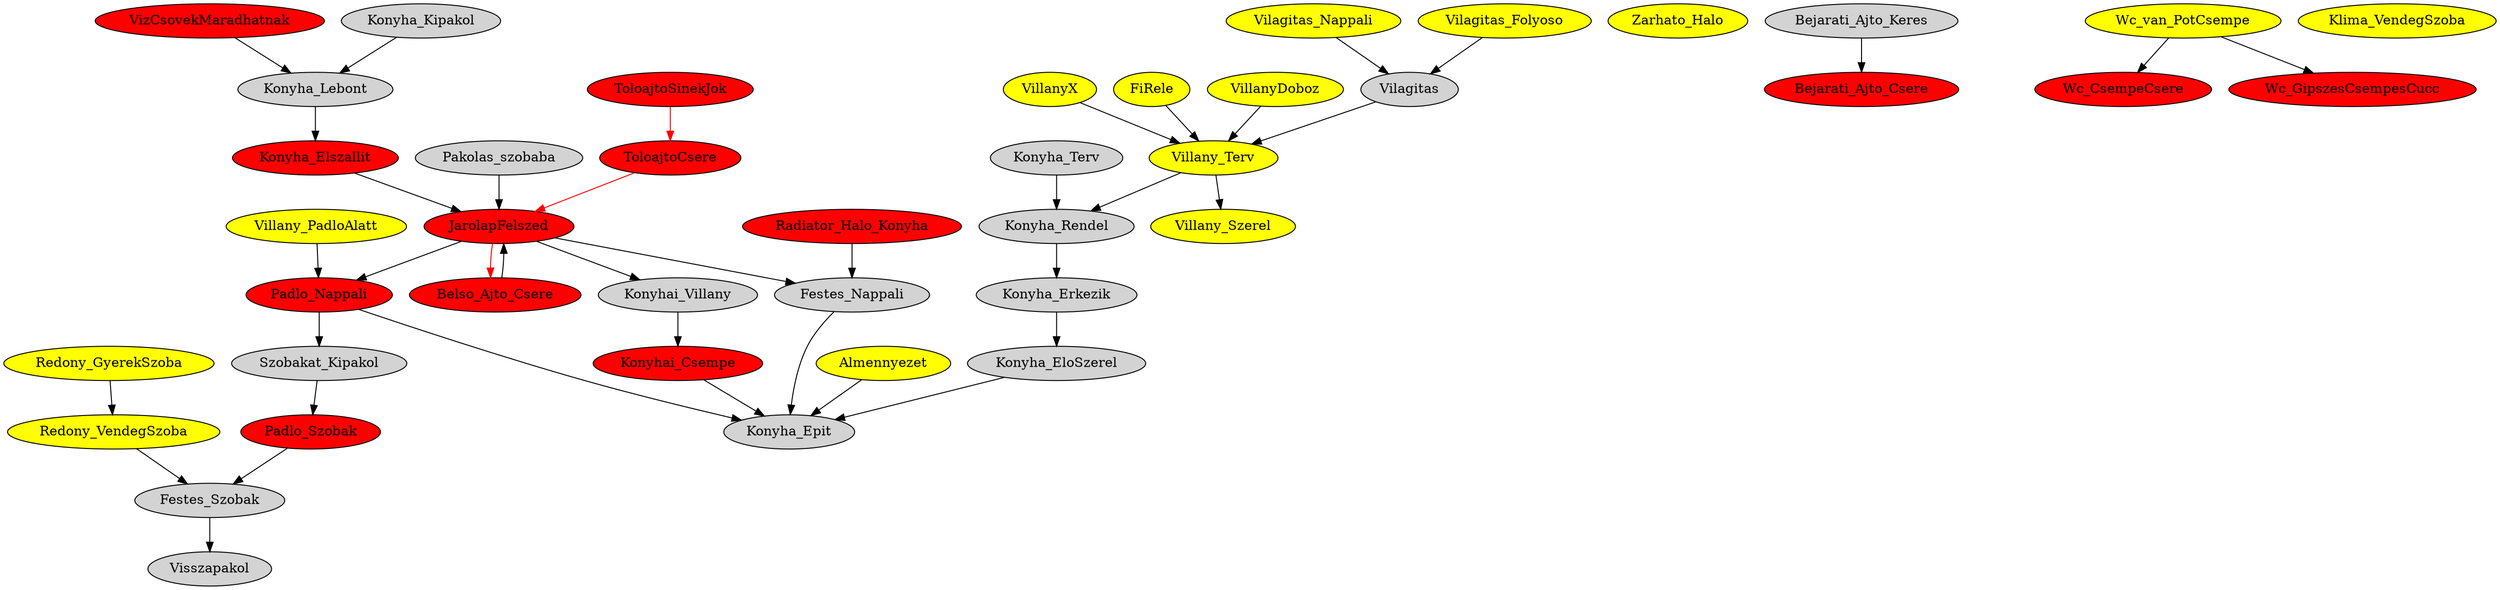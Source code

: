 digraph G {

    node [style=filled];
    Villany_Terv -> Konyha_Rendel -> Konyha_Erkezik -> Konyha_EloSzerel -> Konyha_Epit;
    Konyha_Terv ->  Konyha_Rendel;

    Zarhato_Halo[fillcolor=yellow];

    Bejarati_Ajto_Keres -> Bejarati_Ajto_Csere;
    Bejarati_Ajto_Csere[fillcolor=red];
    JarolapFelszed[fillcolor=red];
    Belso_Ajto_Csere[fillcolor=red];
    Villany_Terv[fillcolor=yellow];
    VizCsovekMaradhatnak[fillcolor=red];
    Konyha_Elszallit[fillcolor=red];
    VizCsovekMaradhatnak->Konyha_Lebont;
    Konyha_Kipakol->Konyha_Lebont->Konyha_Elszallit->JarolapFelszed;
    Pakolas_szobaba-> JarolapFelszed;
    JarolapFelszed -> Belso_Ajto_Csere [color=red];
    ToloajtoSinekJok[fillcolor=red];
    ToloajtoSinekJok -> ToloajtoCsere->JarolapFelszed[color=red];
    Belso_Ajto_Csere -> JarolapFelszed -> Festes_Nappali;
    JarolapFelszed -> Konyhai_Villany -> Konyhai_Csempe;
    Radiator_Halo_Konyha -> Festes_Nappali -> Konyha_Epit;

    Radiator_Halo_Konyha[fillcolor=red];
    Konyhai_Csempe[fillcolor=red];
    ToloajtoCsere[fillcolor=red];

    Wc_van_PotCsempe[fillcolor=yellow];
    Wc_CsempeCsere[fillcolor=red];
    Wc_GipszesCsempesCucc[fillcolor=red];
    Wc_van_PotCsempe -> Wc_CsempeCsere;
    Wc_van_PotCsempe -> Wc_GipszesCsempesCucc;

    Almennyezet[fillcolor=yellow];
    Almennyezet -> Konyha_Epit;

    Padlo_Nappali[fillcolor=red];
    Padlo_Szobak[fillcolor=red];
    Konyhai_Csempe -> Konyha_Epit;
    Villany_PadloAlatt[fillcolor=yellow];
    Villany_PadloAlatt ->Padlo_Nappali;
    JarolapFelszed -> Padlo_Nappali -> Konyha_Epit;
    Padlo_Nappali->Szobakat_Kipakol -> Padlo_Szobak -> Festes_Szobak -> Visszapakol;

    Klima_VendegSzoba[fillcolor=yellow];
    Redony_GyerekSzoba[fillcolor=yellow];
    Redony_VendegSzoba[fillcolor=yellow];
    Redony_GyerekSzoba->Redony_VendegSzoba;

    Redony_VendegSzoba -> Festes_Szobak;
    VillanyX[fillcolor=yellow];
    Vilagitas_Nappali[fillcolor=yellow];
    Vilagitas_Folyoso[fillcolor=yellow];
    FiRele[fillcolor=yellow];
    VillanyDoboz[fillcolor=yellow];
    {Vilagitas_Folyoso,Vilagitas_Nappali} -> Vilagitas;
    {Vilagitas,VillanyX,FiRele,VillanyDoboz} -> Villany_Terv;
    Villany_Szerel[fillcolor=yellow];
    Villany_Terv -> Villany_Szerel;

/*
  subgraph cluster_0 {
    style=filled;
    color=lightgrey;
    node [style=filled,color=white];data:image/svg+xml;charset=utf-8,%3C%3Fxml%20version%3D%221.0%22%20encoding%3D%22UTF-8%22%20standalone%3D%22no%22%3F%3E%0A%3C!DOCTYPE%20svg%20PUBLIC%20%22-%2F%2FW3C%2F%2FDTD%20SVG%201.1%2F%2FEN%22%20%22http%3A%2F%2Fwww.w3.org%2FGraphics%2FSVG%2F1.1%2FDTD%2Fsvg11.dtd%22%3E%0A%3C!--%20Generated%20by%20graphviz%20version%202.40.1%20(20161225.0304)%0A%20--%3E%0A%3C!--%20Title%3A%20G%20Pages%3A%201%20--%3E%0A%3Csvg%20width%3D%22908pt%22%20height%3D%22332pt%22%20viewBox%3D%220.00%200.00%20907.75%20332.00%22%20xmlns%3D%22http%3A%2F%2Fwww.w3.org%2F2000%2Fsvg%22%20xmlns%3Axlink%3D%22http%3A%2F%2Fwww.w3.org%2F1999%2Fxlink%22%3E%0A%3Cg%20id%3D%22graph0%22%20class%3D%22graph%22%20transform%3D%22scale(1%201)%20rotate(0)%20translate(4%20328)%22%3E%0A%3Ctitle%3EG%3C%2Ftitle%3E%0A%3Cpolygon%20fill%3D%22%23ffffff%22%20stroke%3D%22transparent%22%20points%3D%22-4%2C4%20-4%2C-328%20903.7501%2C-328%20903.7501%2C4%20-4%2C4%22%2F%3E%0A%3C!--%20Villany_Terv%20--%3E%0A%3Cg%20id%3D%22node1%22%20class%3D%22node%22%3E%0A%3Ctitle%3EVillany_Terv%3C%2Ftitle%3E%0A%3Cellipse%20fill%3D%22%23d3d3d3%22%20stroke%3D%22%23000000%22%20cx%3D%2263.0604%22%20cy%3D%22-306%22%20rx%3D%2263.1209%22%20ry%3D%2218%22%2F%3E%0A%3Ctext%20text-anchor%3D%22middle%22%20x%3D%2263.0604%22%20y%3D%22-301.8%22%20font-family%3D%22Times%2Cserif%22%20font-size%3D%2214.00%22%20fill%3D%22%23000000%22%3EVillany_Terv%3C%2Ftext%3E%0A%3C%2Fg%3E%0A%3C!--%20Konyha_Rendel%20--%3E%0A%3Cg%20id%3D%22node2%22%20class%3D%22node%22%3E%0A%3Ctitle%3EKonyha_Rendel%3C%2Ftitle%3E%0A%3Cellipse%20fill%3D%22%23d3d3d3%22%20stroke%3D%22%23000000%22%20cx%3D%22136.0604%22%20cy%3D%22-234%22%20rx%3D%2273.583%22%20ry%3D%2218%22%2F%3E%0A%3Ctext%20text-anchor%3D%22middle%22%20x%3D%22136.0604%22%20y%3D%22-229.8%22%20font-family%3D%22Times%2Cserif%22%20font-size%3D%2214.00%22%20fill%3D%22%23000000%22%3EKonyha_Rendel%3C%2Ftext%3E%0A%3C%2Fg%3E%0A%3C!--%20Villany_Terv%26%2345%3B%26gt%3BKonyha_Rendel%20--%3E%0A%3Cg%20id%3D%22edge1%22%20class%3D%22edge%22%3E%0A%3Ctitle%3EVillany_Terv-%26gt%3BKonyha_Rendel%3C%2Ftitle%3E%0A%3Cpath%20fill%3D%22none%22%20stroke%3D%22%23000000%22%20d%3D%22M80.7317%2C-288.5708C89.8105%2C-279.6164%20101.0295%2C-268.551%20110.9868%2C-258.7302%22%2F%3E%0A%3Cpolygon%20fill%3D%22%23000000%22%20stroke%3D%22%23000000%22%20points%3D%22113.6369%2C-261.0323%20118.2989%2C-251.5182%20108.7214%2C-256.0485%20113.6369%2C-261.0323%22%2F%3E%0A%3C%2Fg%3E%0A%3C!--%20Konyha_Erkezik%20--%3E%0A%3Cg%20id%3D%22node3%22%20class%3D%22node%22%3E%0A%3Ctitle%3EKonyha_Erkezik%3C%2Ftitle%3E%0A%3Cellipse%20fill%3D%22%23d3d3d3%22%20stroke%3D%22%23000000%22%20cx%3D%22136.0604%22%20cy%3D%22-162%22%20rx%3D%2276.4304%22%20ry%3D%2218%22%2F%3E%0A%3Ctext%20text-anchor%3D%22middle%22%20x%3D%22136.0604%22%20y%3D%22-157.8%22%20font-family%3D%22Times%2Cserif%22%20font-size%3D%2214.00%22%20fill%3D%22%23000000%22%3EKonyha_Erkezik%3C%2Ftext%3E%0A%3C%2Fg%3E%0A%3C!--%20Konyha_Rendel%26%2345%3B%26gt%3BKonyha_Erkezik%20--%3E%0A%3Cg%20id%3D%22edge2%22%20class%3D%22edge%22%3E%0A%3Ctitle%3EKonyha_Rendel-%26gt%3BKonyha_Erkezik%3C%2Ftitle%3E%0A%3Cpath%20fill%3D%22none%22%20stroke%3D%22%23000000%22%20d%3D%22M136.0604%2C-215.8314C136.0604%2C-208.131%20136.0604%2C-198.9743%20136.0604%2C-190.4166%22%2F%3E%0A%3Cpolygon%20fill%3D%22%23000000%22%20stroke%3D%22%23000000%22%20points%3D%22139.5605%2C-190.4132%20136.0604%2C-180.4133%20132.5605%2C-190.4133%20139.5605%2C-190.4132%22%2F%3E%0A%3C%2Fg%3E%0A%3C!--%20Konyha_EloSzerel%20--%3E%0A%3Cg%20id%3D%22node4%22%20class%3D%22node%22%3E%0A%3Ctitle%3EKonyha_EloSzerel%3C%2Ftitle%3E%0A%3Cellipse%20fill%3D%22%23d3d3d3%22%20stroke%3D%22%23000000%22%20cx%3D%22136.0604%22%20cy%3D%22-90%22%20rx%3D%2283.9508%22%20ry%3D%2218%22%2F%3E%0A%3Ctext%20text-anchor%3D%22middle%22%20x%3D%22136.0604%22%20y%3D%22-85.8%22%20font-family%3D%22Times%2Cserif%22%20font-size%3D%2214.00%22%20fill%3D%22%23000000%22%3EKonyha_EloSzerel%3C%2Ftext%3E%0A%3C%2Fg%3E%0A%3C!--%20Konyha_Erkezik%26%2345%3B%26gt%3BKonyha_EloSzerel%20--%3E%0A%3Cg%20id%3D%22edge3%22%20class%3D%22edge%22%3E%0A%3Ctitle%3EKonyha_Erkezik-%26gt%3BKonyha_EloSzerel%3C%2Ftitle%3E%0A%3Cpath%20fill%3D%22none%22%20stroke%3D%22%23000000%22%20d%3D%22M136.0604%2C-143.8314C136.0604%2C-136.131%20136.0604%2C-126.9743%20136.0604%2C-118.4166%22%2F%3E%0A%3Cpolygon%20fill%3D%22%23000000%22%20stroke%3D%22%23000000%22%20points%3D%22139.5605%2C-118.4132%20136.0604%2C-108.4133%20132.5605%2C-118.4133%20139.5605%2C-118.4132%22%2F%3E%0A%3C%2Fg%3E%0A%3C!--%20Konyha_Epit%20--%3E%0A%3Cg%20id%3D%22node5%22%20class%3D%22node%22%3E%0A%3Ctitle%3EKonyha_Epit%3C%2Ftitle%3E%0A%3Cellipse%20fill%3D%22%23d3d3d3%22%20stroke%3D%22%23000000%22%20cx%3D%22136.0604%22%20cy%3D%22-18%22%20rx%3D%2262.5643%22%20ry%3D%2218%22%2F%3E%0A%3Ctext%20text-anchor%3D%22middle%22%20x%3D%22136.0604%22%20y%3D%22-13.8%22%20font-family%3D%22Times%2Cserif%22%20font-size%3D%2214.00%22%20fill%3D%22%23000000%22%3EKonyha_Epit%3C%2Ftext%3E%0A%3C%2Fg%3E%0A%3C!--%20Konyha_EloSzerel%26%2345%3B%26gt%3BKonyha_Epit%20--%3E%0A%3Cg%20id%3D%22edge4%22%20class%3D%22edge%22%3E%0A%3Ctitle%3EKonyha_EloSzerel-%26gt%3BKonyha_Epit%3C%2Ftitle%3E%0A%3Cpath%20fill%3D%22none%22%20stroke%3D%22%23000000%22%20d%3D%22M136.0604%2C-71.8314C136.0604%2C-64.131%20136.0604%2C-54.9743%20136.0604%2C-46.4166%22%2F%3E%0A%3Cpolygon%20fill%3D%22%23000000%22%20stroke%3D%22%23000000%22%20points%3D%22139.5605%2C-46.4132%20136.0604%2C-36.4133%20132.5605%2C-46.4133%20139.5605%2C-46.4132%22%2F%3E%0A%3C%2Fg%3E%0A%3C!--%20Konyha_Terv%20--%3E%0A%3Cg%20id%3D%22node6%22%20class%3D%22node%22%3E%0A%3Ctitle%3EKonyha_Terv%3C%2Ftitle%3E%0A%3Cellipse%20fill%3D%22%23d3d3d3%22%20stroke%3D%22%23000000%22%20cx%3D%22209.0604%22%20cy%3D%22-306%22%20rx%3D%2264.8331%22%20ry%3D%2218%22%2F%3E%0A%3Ctext%20text-anchor%3D%22middle%22%20x%3D%22209.0604%22%20y%3D%22-301.8%22%20font-family%3D%22Times%2Cserif%22%20font-size%3D%2214.00%22%20fill%3D%22%23000000%22%3EKonyha_Terv%3C%2Ftext%3E%0A%3C%2Fg%3E%0A%3C!--%20Konyha_Terv%26%2345%3B%26gt%3BKonyha_Rendel%20--%3E%0A%3Cg%20id%3D%22edge5%22%20class%3D%22edge%22%3E%0A%3Ctitle%3EKonyha_Terv-%26gt%3BKonyha_Rendel%3C%2Ftitle%3E%0A%3Cpath%20fill%3D%22none%22%20stroke%3D%22%23000000%22%20d%3D%22M191.3891%2C-288.5708C182.3103%2C-279.6164%20171.0913%2C-268.551%20161.134%2C-258.7302%22%2F%3E%0A%3Cpolygon%20fill%3D%22%23000000%22%20stroke%3D%22%23000000%22%20points%3D%22163.3994%2C-256.0485%20153.8219%2C-251.5182%20158.4839%2C-261.0323%20163.3994%2C-256.0485%22%2F%3E%0A%3C%2Fg%3E%0A%3C!--%20VillanyX%20--%3E%0A%3Cg%20id%3D%22node7%22%20class%3D%22node%22%3E%0A%3Ctitle%3EVillanyX%3C%2Ftitle%3E%0A%3Cellipse%20fill%3D%22%23ff0000%22%20stroke%3D%22%23000000%22%20cx%3D%22339.0604%22%20cy%3D%22-306%22%20rx%3D%2246.9477%22%20ry%3D%2218%22%2F%3E%0A%3Ctext%20text-anchor%3D%22middle%22%20x%3D%22339.0604%22%20y%3D%22-301.8%22%20font-family%3D%22Times%2Cserif%22%20font-size%3D%2214.00%22%20fill%3D%22%23000000%22%3EVillanyX%3C%2Ftext%3E%0A%3C%2Fg%3E%0A%3C!--%20Belso_Ajto_Csere%20--%3E%0A%3Cg%20id%3D%22node8%22%20class%3D%22node%22%3E%0A%3Ctitle%3EBelso_Ajto_Csere%3C%2Ftitle%3E%0A%3Cellipse%20fill%3D%22%23d3d3d3%22%20stroke%3D%22%23000000%22%20cx%3D%22486.0604%22%20cy%3D%22-306%22%20rx%3D%2281.6789%22%20ry%3D%2218%22%2F%3E%0A%3Ctext%20text-anchor%3D%22middle%22%20x%3D%22486.0604%22%20y%3D%22-301.8%22%20font-family%3D%22Times%2Cserif%22%20font-size%3D%2214.00%22%20fill%3D%22%23000000%22%3EBelso_Ajto_Csere%3C%2Ftext%3E%0A%3C%2Fg%3E%0A%3C!--%20JarolapFelszed%20--%3E%0A%3Cg%20id%3D%22node9%22%20class%3D%22node%22%3E%0A%3Ctitle%3EJarolapFelszed%3C%2Ftitle%3E%0A%3Cellipse%20fill%3D%22%23d3d3d3%22%20stroke%3D%22%23000000%22%20cx%3D%22486.0604%22%20cy%3D%22-234%22%20rx%3D%2268.3343%22%20ry%3D%2218%22%2F%3E%0A%3Ctext%20text-anchor%3D%22middle%22%20x%3D%22486.0604%22%20y%3D%22-229.8%22%20font-family%3D%22Times%2Cserif%22%20font-size%3D%2214.00%22%20fill%3D%22%23000000%22%3EJarolapFelszed%3C%2Ftext%3E%0A%3C%2Fg%3E%0A%3C!--%20Belso_Ajto_Csere%26%2345%3B%26gt%3BJarolapFelszed%20--%3E%0A%3Cg%20id%3D%22edge6%22%20class%3D%22edge%22%3E%0A%3Ctitle%3EBelso_Ajto_Csere-%26gt%3BJarolapFelszed%3C%2Ftitle%3E%0A%3Cpath%20fill%3D%22none%22%20stroke%3D%22%23000000%22%20d%3D%22M486.0604%2C-287.8314C486.0604%2C-280.131%20486.0604%2C-270.9743%20486.0604%2C-262.4166%22%2F%3E%0A%3Cpolygon%20fill%3D%22%23000000%22%20stroke%3D%22%23000000%22%20points%3D%22489.5605%2C-262.4132%20486.0604%2C-252.4133%20482.5605%2C-262.4133%20489.5605%2C-262.4132%22%2F%3E%0A%3C%2Fg%3E%0A%3C!--%20Radiator_Halo%20--%3E%0A%3Cg%20id%3D%22node10%22%20class%3D%22node%22%3E%0A%3Ctitle%3ERadiator_Halo%3C%2Ftitle%3E%0A%3Cellipse%20fill%3D%22%23d3d3d3%22%20stroke%3D%22%23000000%22%20cx%3D%22654.0604%22%20cy%3D%22-306%22%20rx%3D%2267.776%22%20ry%3D%2218%22%2F%3E%0A%3Ctext%20text-anchor%3D%22middle%22%20x%3D%22654.0604%22%20y%3D%22-301.8%22%20font-family%3D%22Times%2Cserif%22%20font-size%3D%2214.00%22%20fill%3D%22%23000000%22%3ERadiator_Halo%3C%2Ftext%3E%0A%3C%2Fg%3E%0A%3C!--%20Radiator_Konyha%20--%3E%0A%3Cg%20id%3D%22node11%22%20class%3D%22node%22%3E%0A%3Ctitle%3ERadiator_Konyha%3C%2Ftitle%3E%0A%3Cellipse%20fill%3D%22%23d3d3d3%22%20stroke%3D%22%23000000%22%20cx%3D%22820.0604%22%20cy%3D%22-306%22%20rx%3D%2279.8798%22%20ry%3D%2218%22%2F%3E%0A%3Ctext%20text-anchor%3D%22middle%22%20x%3D%22820.0604%22%20y%3D%22-301.8%22%20font-family%3D%22Times%2Cserif%22%20font-size%3D%2214.00%22%20fill%3D%22%23000000%22%3ERadiator_Konyha%3C%2Ftext%3E%0A%3C%2Fg%3E%0A%3C%2Fg%3E%0A%3C%2Fsvg%3E
    a0 -> a1 -> a2 -> a3;
    label = "process #1";
  }

  subgraph cluster_1 {
    node [style=filled];
    b0 -> b1 -> b2 -> b3;
    label = "process #2";
    color=blue
  }
  start -> a0;
  start -> b0;
  a1 -> b3;
  b2 -> a3;
  a3 -> a0;
  a3 -> end;
  a45;
  b3 -> end;

  start [shape=Mdiamond];
  end [shape=Msquare];
  */
}
